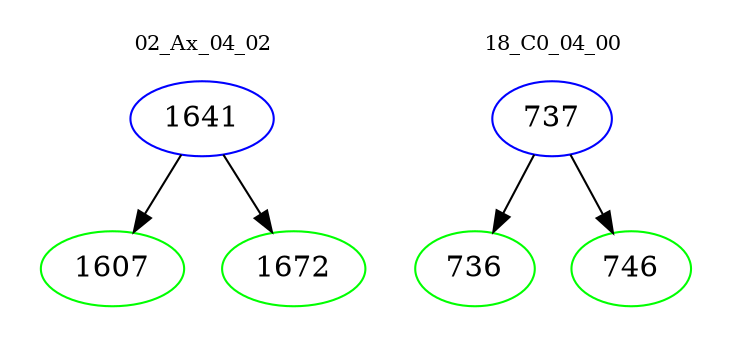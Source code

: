 digraph{
subgraph cluster_0 {
color = white
label = "02_Ax_04_02";
fontsize=10;
T0_1641 [label="1641", color="blue"]
T0_1641 -> T0_1607 [color="black"]
T0_1607 [label="1607", color="green"]
T0_1641 -> T0_1672 [color="black"]
T0_1672 [label="1672", color="green"]
}
subgraph cluster_1 {
color = white
label = "18_C0_04_00";
fontsize=10;
T1_737 [label="737", color="blue"]
T1_737 -> T1_736 [color="black"]
T1_736 [label="736", color="green"]
T1_737 -> T1_746 [color="black"]
T1_746 [label="746", color="green"]
}
}
